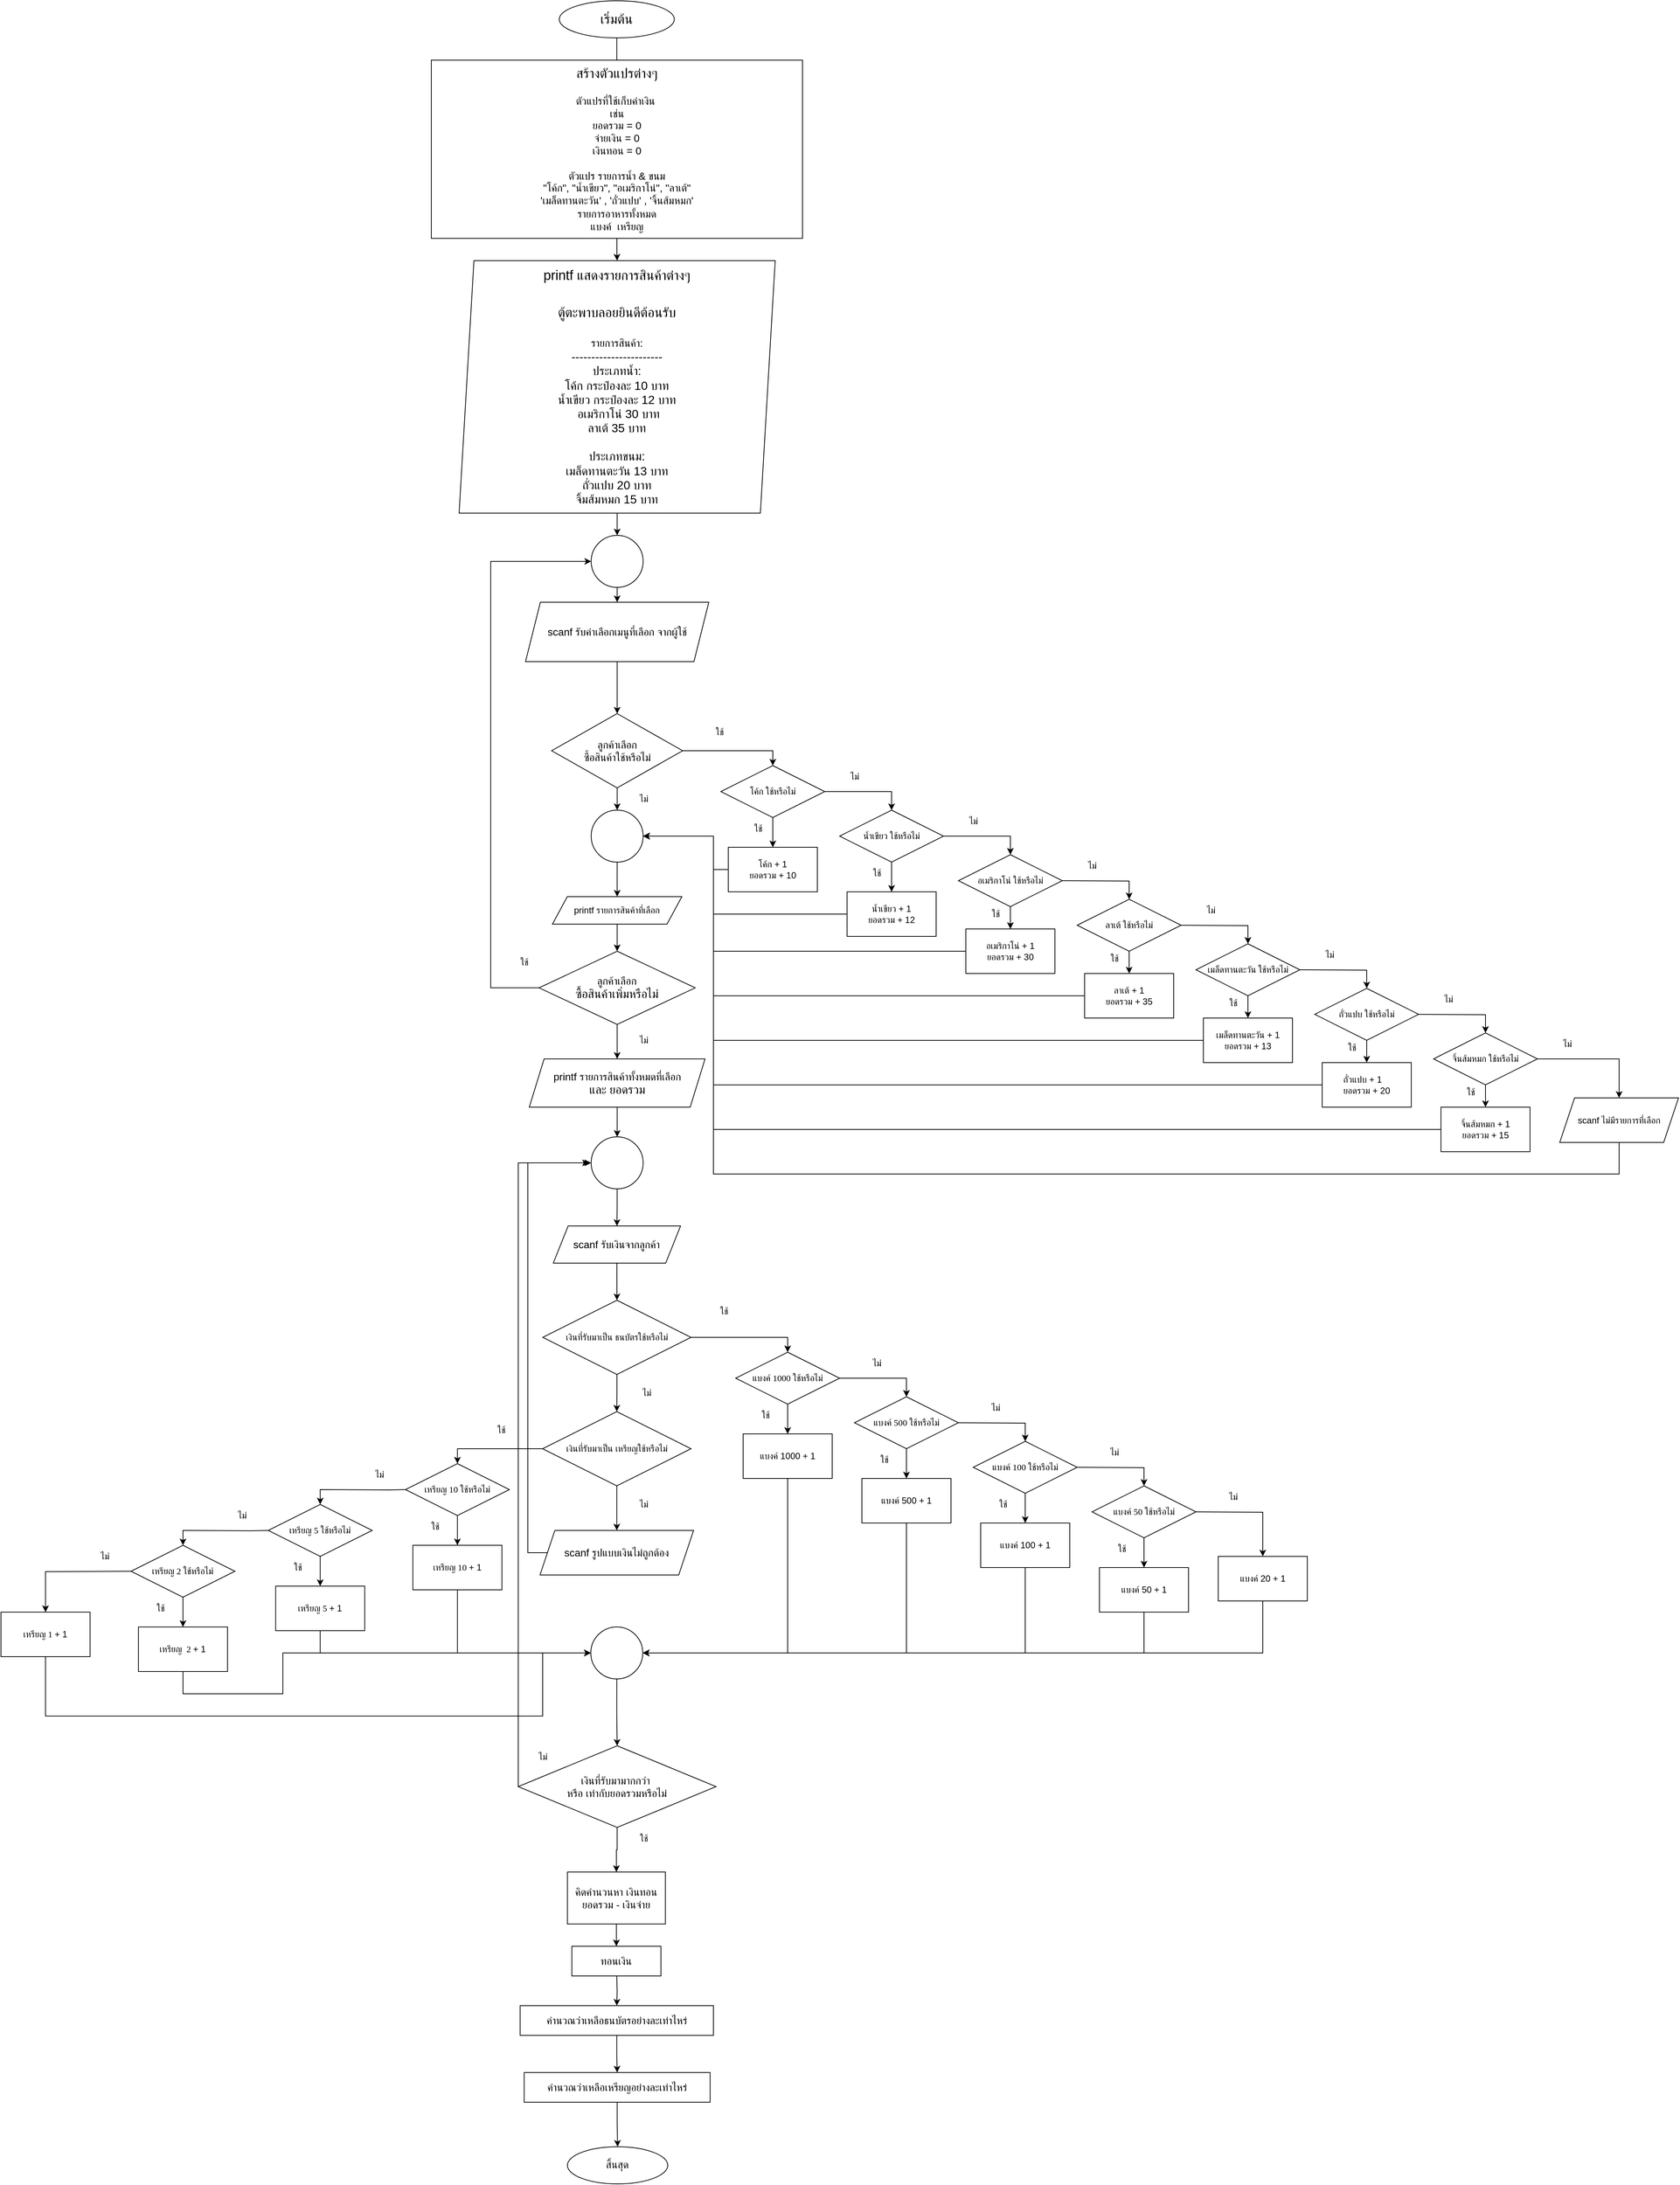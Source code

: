 <mxfile version="28.0.4">
  <diagram name="Page-1" id="l0Ws9JdOYV0p3ujaHNMt">
    <mxGraphModel dx="4458" dy="1980" grid="1" gridSize="10" guides="1" tooltips="1" connect="1" arrows="1" fold="1" page="1" pageScale="1" pageWidth="850" pageHeight="1100" math="0" shadow="0">
      <root>
        <mxCell id="0" />
        <mxCell id="1" parent="0" />
        <mxCell id="5cQ5xoeOof3CIsawwjt8-4" value="" style="edgeStyle=orthogonalEdgeStyle;rounded=0;orthogonalLoop=1;jettySize=auto;html=1;entryX=0.5;entryY=0;entryDx=0;entryDy=0;" edge="1" parent="1" source="5cQ5xoeOof3CIsawwjt8-1" target="5cQ5xoeOof3CIsawwjt8-5">
          <mxGeometry relative="1" as="geometry">
            <mxPoint x="500" y="200" as="targetPoint" />
            <Array as="points">
              <mxPoint x="430" y="170" />
            </Array>
          </mxGeometry>
        </mxCell>
        <mxCell id="5cQ5xoeOof3CIsawwjt8-1" value="&lt;font style=&quot;font-size: 18px;&quot;&gt;เริ่มต้น&lt;/font&gt;" style="ellipse;whiteSpace=wrap;html=1;" vertex="1" parent="1">
          <mxGeometry x="352.32" y="10" width="155" height="50" as="geometry" />
        </mxCell>
        <mxCell id="5cQ5xoeOof3CIsawwjt8-16" value="" style="edgeStyle=orthogonalEdgeStyle;rounded=0;orthogonalLoop=1;jettySize=auto;html=1;" edge="1" parent="1" source="5cQ5xoeOof3CIsawwjt8-3" target="5cQ5xoeOof3CIsawwjt8-14">
          <mxGeometry relative="1" as="geometry" />
        </mxCell>
        <mxCell id="5cQ5xoeOof3CIsawwjt8-3" value="&lt;div&gt;&lt;font style=&quot;font-size: 18px;&quot;&gt;printf แสดงรายการสินค้าต่างๆ&lt;/font&gt;&lt;/div&gt;&lt;div&gt;&lt;br&gt;&lt;/div&gt;&lt;div&gt;&lt;br&gt;&lt;/div&gt;&lt;div&gt;&lt;font style=&quot;font-size: 18px;&quot;&gt;ตู้ตะพาบลอยยินดีต้อนรับ&lt;/font&gt;&lt;/div&gt;&lt;div&gt;&lt;font style=&quot;font-size: 18px;&quot;&gt;&lt;br&gt;&lt;/font&gt;&lt;/div&gt;&lt;div&gt;&lt;div&gt;&lt;font style=&quot;font-size: 14px;&quot;&gt;รายการสินค้า:&lt;/font&gt;&lt;/div&gt;&lt;div&gt;&lt;font size=&quot;3&quot;&gt;-----------------------&lt;/font&gt;&lt;/div&gt;&lt;div&gt;&lt;font size=&quot;3&quot;&gt;ประเภทน้ำ:&lt;/font&gt;&lt;/div&gt;&lt;div&gt;&lt;font size=&quot;3&quot;&gt;โค้ก&amp;nbsp;&lt;/font&gt;&lt;span style=&quot;background-color: transparent;&quot;&gt;&lt;font size=&quot;3&quot;&gt;กระป๋องละ&amp;nbsp;&lt;/font&gt;&lt;/span&gt;&lt;span style=&quot;font-size: medium; background-color: transparent; color: light-dark(rgb(0, 0, 0), rgb(255, 255, 255));&quot;&gt;10 บาท&lt;/span&gt;&lt;/div&gt;&lt;div&gt;&lt;font size=&quot;3&quot;&gt;น้ำเขียว&amp;nbsp;&lt;/font&gt;&lt;span style=&quot;background-color: transparent;&quot;&gt;&lt;font size=&quot;3&quot;&gt;กระป๋องละ&lt;/font&gt;&lt;/span&gt;&lt;span style=&quot;font-size: medium; background-color: transparent; color: light-dark(rgb(0, 0, 0), rgb(255, 255, 255));&quot;&gt;&amp;nbsp;12 บาท&lt;/span&gt;&lt;/div&gt;&lt;div&gt;&lt;font size=&quot;3&quot;&gt;&amp;nbsp;อเมริกาโน่ 30 บาท&lt;/font&gt;&lt;/div&gt;&lt;div&gt;&lt;font size=&quot;3&quot;&gt;ลาเต้ 35 บาท&lt;/font&gt;&lt;/div&gt;&lt;div&gt;&lt;font size=&quot;3&quot;&gt;&lt;br&gt;&lt;/font&gt;&lt;/div&gt;&lt;div&gt;&lt;font size=&quot;3&quot;&gt;ประเภทขนม:&lt;/font&gt;&lt;/div&gt;&lt;div&gt;&lt;font size=&quot;3&quot;&gt;เมล็ดทานตะวัน 13 บาท&lt;/font&gt;&lt;/div&gt;&lt;div&gt;&lt;font size=&quot;3&quot;&gt;ถั่วแปบ 20 บาท&lt;/font&gt;&lt;/div&gt;&lt;div&gt;&lt;font size=&quot;3&quot;&gt;จิ้มส้มหมก 15 บาท&lt;/font&gt;&lt;/div&gt;&lt;/div&gt;" style="shape=parallelogram;perimeter=parallelogramPerimeter;whiteSpace=wrap;html=1;fixedSize=1;" vertex="1" parent="1">
          <mxGeometry x="217.42" y="360" width="425.81" height="340" as="geometry" />
        </mxCell>
        <mxCell id="5cQ5xoeOof3CIsawwjt8-13" value="" style="edgeStyle=orthogonalEdgeStyle;rounded=0;orthogonalLoop=1;jettySize=auto;html=1;" edge="1" parent="1" source="5cQ5xoeOof3CIsawwjt8-5" target="5cQ5xoeOof3CIsawwjt8-3">
          <mxGeometry relative="1" as="geometry" />
        </mxCell>
        <mxCell id="5cQ5xoeOof3CIsawwjt8-5" value="&lt;font style=&quot;font-size: 18px;&quot;&gt;สร้างตัวแปรต่างๆ&lt;/font&gt;&lt;div&gt;&lt;span style=&quot;font-size: 14px;&quot;&gt;&lt;br&gt;&lt;/span&gt;&lt;div&gt;&lt;span style=&quot;font-size: 14px;&quot;&gt;ตัวแปรที่ใช้เก็บค่าเงิน&lt;/span&gt;&lt;span style=&quot;font-size: 14px; background-color: transparent; color: light-dark(rgb(0, 0, 0), rgb(255, 255, 255));&quot;&gt;&amp;nbsp;&lt;/span&gt;&lt;/div&gt;&lt;div&gt;&lt;span style=&quot;font-size: 14px; background-color: transparent; color: light-dark(rgb(0, 0, 0), rgb(255, 255, 255));&quot;&gt;เช่น&lt;/span&gt;&lt;/div&gt;&lt;div&gt;&lt;div&gt;&lt;span style=&quot;font-size: 14px;&quot;&gt;ยอดรวม = 0&lt;/span&gt;&lt;/div&gt;&lt;div&gt;&lt;span style=&quot;font-size: 14px;&quot;&gt;จ่ายเงิน&amp;nbsp;&lt;/span&gt;&lt;span style=&quot;font-size: 14px; background-color: transparent; color: light-dark(rgb(0, 0, 0), rgb(255, 255, 255));&quot;&gt;= 0&lt;/span&gt;&lt;/div&gt;&lt;div&gt;&lt;span style=&quot;font-size: 14px;&quot;&gt;เงินทอน&amp;nbsp;&lt;/span&gt;&lt;span style=&quot;font-size: 14px; background-color: transparent; color: light-dark(rgb(0, 0, 0), rgb(255, 255, 255));&quot;&gt;= 0&lt;/span&gt;&lt;/div&gt;&lt;div&gt;&lt;span style=&quot;font-size: 14px; background-color: transparent; color: light-dark(rgb(0, 0, 0), rgb(255, 255, 255));&quot;&gt;&lt;br&gt;&lt;/span&gt;&lt;/div&gt;&lt;div&gt;&lt;span style=&quot;font-size: 14px;&quot;&gt;ตัวแปร รายการน้ำ &amp;amp; ขนม&lt;/span&gt;&lt;/div&gt;&lt;div&gt;&lt;span style=&quot;background-color: transparent; font-size: 14px;&quot;&gt;&amp;nbsp;&quot;โค้ก&quot;, &quot;น้ำเขียว&quot;, &quot;อเมริกาโน่&quot;, &quot;ลาเต้&quot;&amp;nbsp;&lt;/span&gt;&lt;/div&gt;&lt;div&gt;&lt;span style=&quot;background-color: transparent; color: light-dark(rgb(0, 0, 0), rgb(255, 255, 255)); font-size: 14px;&quot;&gt;&#39;&lt;/span&gt;&lt;span style=&quot;background-color: transparent; color: light-dark(rgb(0, 0, 0), rgb(255, 255, 255)); text-wrap-mode: nowrap; font-family: Sarabun; font-size: 14px; text-align: left;&quot;&gt;เมล็ดทานตะวัน&lt;/span&gt;&lt;span style=&quot;background-color: transparent; color: light-dark(rgb(0, 0, 0), rgb(255, 255, 255)); font-size: 14px;&quot;&gt;&#39; , &#39;&lt;/span&gt;&lt;span style=&quot;background-color: transparent; color: light-dark(rgb(0, 0, 0), rgb(255, 255, 255)); text-wrap-mode: nowrap; font-family: Sarabun; font-size: 14px; text-align: left;&quot;&gt;ถั่วแปบ&lt;/span&gt;&lt;span style=&quot;background-color: transparent; color: light-dark(rgb(0, 0, 0), rgb(255, 255, 255)); font-size: 14px;&quot;&gt;&#39; , &#39;&lt;/span&gt;&lt;span style=&quot;background-color: transparent; color: light-dark(rgb(0, 0, 0), rgb(255, 255, 255)); text-wrap-mode: nowrap; font-family: Sarabun; font-size: 14px; text-align: left;&quot;&gt;จิ้นส้มหมก&lt;/span&gt;&lt;span style=&quot;background-color: transparent; color: light-dark(rgb(0, 0, 0), rgb(255, 255, 255)); font-size: 14px;&quot;&gt;&#39;&lt;/span&gt;&lt;/div&gt;&lt;div&gt;&lt;span style=&quot;background-color: transparent; color: light-dark(rgb(0, 0, 0), rgb(255, 255, 255)); font-size: 14px;&quot;&gt;รายการอาหารทั้งหมด&lt;/span&gt;&lt;/div&gt;&lt;/div&gt;&lt;/div&gt;&lt;div&gt;&lt;font style=&quot;font-size: 14px;&quot;&gt;แบงค์&amp;nbsp; เหรียญ&lt;/font&gt;&lt;/div&gt;" style="rounded=0;whiteSpace=wrap;html=1;" vertex="1" parent="1">
          <mxGeometry x="180" y="90" width="500" height="240" as="geometry" />
        </mxCell>
        <mxCell id="5cQ5xoeOof3CIsawwjt8-90" value="" style="edgeStyle=orthogonalEdgeStyle;rounded=0;orthogonalLoop=1;jettySize=auto;html=1;" edge="1" parent="1" source="5cQ5xoeOof3CIsawwjt8-7" target="5cQ5xoeOof3CIsawwjt8-21">
          <mxGeometry relative="1" as="geometry" />
        </mxCell>
        <mxCell id="5cQ5xoeOof3CIsawwjt8-7" value="&lt;font style=&quot;font-size: 14px;&quot;&gt;scanf รับค่าเลือกเมนูที่เลือก จากผู้ใช้&lt;/font&gt;" style="shape=parallelogram;perimeter=parallelogramPerimeter;whiteSpace=wrap;html=1;fixedSize=1;" vertex="1" parent="1">
          <mxGeometry x="306.89" y="820" width="246.87" height="80" as="geometry" />
        </mxCell>
        <mxCell id="5cQ5xoeOof3CIsawwjt8-17" value="" style="edgeStyle=orthogonalEdgeStyle;rounded=0;orthogonalLoop=1;jettySize=auto;html=1;" edge="1" parent="1" source="5cQ5xoeOof3CIsawwjt8-14" target="5cQ5xoeOof3CIsawwjt8-7">
          <mxGeometry relative="1" as="geometry" />
        </mxCell>
        <mxCell id="5cQ5xoeOof3CIsawwjt8-14" value="" style="ellipse;whiteSpace=wrap;html=1;aspect=fixed;" vertex="1" parent="1">
          <mxGeometry x="395.32" y="730" width="70" height="70" as="geometry" />
        </mxCell>
        <mxCell id="5cQ5xoeOof3CIsawwjt8-95" value="" style="edgeStyle=orthogonalEdgeStyle;rounded=0;orthogonalLoop=1;jettySize=auto;html=1;" edge="1" parent="1" source="5cQ5xoeOof3CIsawwjt8-21" target="5cQ5xoeOof3CIsawwjt8-94">
          <mxGeometry relative="1" as="geometry" />
        </mxCell>
        <mxCell id="5cQ5xoeOof3CIsawwjt8-104" value="" style="edgeStyle=orthogonalEdgeStyle;rounded=0;orthogonalLoop=1;jettySize=auto;html=1;entryX=0.5;entryY=0;entryDx=0;entryDy=0;" edge="1" parent="1" source="5cQ5xoeOof3CIsawwjt8-21" target="5cQ5xoeOof3CIsawwjt8-98">
          <mxGeometry relative="1" as="geometry">
            <mxPoint x="640" y="1000" as="targetPoint" />
          </mxGeometry>
        </mxCell>
        <mxCell id="5cQ5xoeOof3CIsawwjt8-21" value="&lt;font style=&quot;font-size: 14px;&quot;&gt;ลูกค้าเลือก&lt;/font&gt;&lt;div&gt;&lt;font style=&quot;font-size: 14px;&quot;&gt;ซื้อสินค้าใช้หรือไม่&lt;/font&gt;&lt;/div&gt;" style="rhombus;whiteSpace=wrap;html=1;" vertex="1" parent="1">
          <mxGeometry x="342.07" y="970" width="176.5" height="100" as="geometry" />
        </mxCell>
        <mxCell id="5cQ5xoeOof3CIsawwjt8-59" style="edgeStyle=orthogonalEdgeStyle;rounded=0;orthogonalLoop=1;jettySize=auto;html=1;exitX=0.5;exitY=1;exitDx=0;exitDy=0;entryX=0.5;entryY=0;entryDx=0;entryDy=0;" edge="1" parent="1" source="5cQ5xoeOof3CIsawwjt8-60" target="5cQ5xoeOof3CIsawwjt8-62">
          <mxGeometry relative="1" as="geometry" />
        </mxCell>
        <mxCell id="5cQ5xoeOof3CIsawwjt8-60" value="&lt;font style=&quot;font-size: 12px;&quot;&gt;printf รายการสินค้าที่เลือก&lt;/font&gt;" style="shape=parallelogram;perimeter=parallelogramPerimeter;whiteSpace=wrap;html=1;fixedSize=1;" vertex="1" parent="1">
          <mxGeometry x="343.16" y="1216.53" width="174.32" height="36.95" as="geometry" />
        </mxCell>
        <mxCell id="5cQ5xoeOof3CIsawwjt8-166" value="" style="edgeStyle=orthogonalEdgeStyle;rounded=0;orthogonalLoop=1;jettySize=auto;html=1;" edge="1" parent="1" source="5cQ5xoeOof3CIsawwjt8-62" target="5cQ5xoeOof3CIsawwjt8-78">
          <mxGeometry relative="1" as="geometry" />
        </mxCell>
        <mxCell id="5cQ5xoeOof3CIsawwjt8-169" style="edgeStyle=orthogonalEdgeStyle;rounded=0;orthogonalLoop=1;jettySize=auto;html=1;entryX=0;entryY=0.5;entryDx=0;entryDy=0;" edge="1" parent="1" source="5cQ5xoeOof3CIsawwjt8-62" target="5cQ5xoeOof3CIsawwjt8-14">
          <mxGeometry relative="1" as="geometry">
            <Array as="points">
              <mxPoint x="260" y="1339" />
              <mxPoint x="260" y="765" />
            </Array>
          </mxGeometry>
        </mxCell>
        <mxCell id="5cQ5xoeOof3CIsawwjt8-62" value="&lt;font style=&quot;font-size: 14px;&quot;&gt;ลูกค้าเลือก&lt;/font&gt;&lt;div&gt;&lt;font size=&quot;3&quot; style=&quot;&quot;&gt;ซื้อสินค้าเพิ่มหรือไม่&lt;/font&gt;&lt;/div&gt;" style="rhombus;whiteSpace=wrap;html=1;" vertex="1" parent="1">
          <mxGeometry x="325.16" y="1290" width="210.32" height="98.59" as="geometry" />
        </mxCell>
        <mxCell id="5cQ5xoeOof3CIsawwjt8-198" value="" style="edgeStyle=orthogonalEdgeStyle;rounded=0;orthogonalLoop=1;jettySize=auto;html=1;" edge="1" parent="1" source="5cQ5xoeOof3CIsawwjt8-78" target="5cQ5xoeOof3CIsawwjt8-197">
          <mxGeometry relative="1" as="geometry" />
        </mxCell>
        <mxCell id="5cQ5xoeOof3CIsawwjt8-78" value="&lt;font style=&quot;font-size: 14px;&quot;&gt;printf รายการสินค้าทั้งหมดที่เลือก&lt;/font&gt;&lt;div&gt;&lt;font size=&quot;3&quot;&gt;และ ยอดรวม&lt;/font&gt;&lt;/div&gt;" style="shape=parallelogram;perimeter=parallelogramPerimeter;whiteSpace=wrap;html=1;fixedSize=1;" vertex="1" parent="1">
          <mxGeometry x="311.95" y="1435" width="236.74" height="65" as="geometry" />
        </mxCell>
        <mxCell id="5cQ5xoeOof3CIsawwjt8-92" value="ไม่" style="text;html=1;align=center;verticalAlign=middle;resizable=0;points=[];autosize=1;strokeColor=none;fillColor=none;" vertex="1" parent="1">
          <mxGeometry x="445.64" y="1070" width="40" height="30" as="geometry" />
        </mxCell>
        <mxCell id="5cQ5xoeOof3CIsawwjt8-93" value="ใช้" style="text;html=1;align=center;verticalAlign=middle;resizable=0;points=[];autosize=1;strokeColor=none;fillColor=none;" vertex="1" parent="1">
          <mxGeometry x="547.78" y="980" width="40" height="30" as="geometry" />
        </mxCell>
        <mxCell id="5cQ5xoeOof3CIsawwjt8-165" value="" style="edgeStyle=orthogonalEdgeStyle;rounded=0;orthogonalLoop=1;jettySize=auto;html=1;" edge="1" parent="1" source="5cQ5xoeOof3CIsawwjt8-94" target="5cQ5xoeOof3CIsawwjt8-60">
          <mxGeometry relative="1" as="geometry" />
        </mxCell>
        <mxCell id="5cQ5xoeOof3CIsawwjt8-94" value="" style="ellipse;whiteSpace=wrap;html=1;aspect=fixed;" vertex="1" parent="1">
          <mxGeometry x="395.32" y="1100" width="70" height="70" as="geometry" />
        </mxCell>
        <mxCell id="5cQ5xoeOof3CIsawwjt8-102" value="" style="edgeStyle=orthogonalEdgeStyle;rounded=0;orthogonalLoop=1;jettySize=auto;html=1;" edge="1" parent="1" source="5cQ5xoeOof3CIsawwjt8-98" target="5cQ5xoeOof3CIsawwjt8-101">
          <mxGeometry relative="1" as="geometry" />
        </mxCell>
        <mxCell id="5cQ5xoeOof3CIsawwjt8-109" value="" style="edgeStyle=orthogonalEdgeStyle;rounded=0;orthogonalLoop=1;jettySize=auto;html=1;entryX=0.5;entryY=0;entryDx=0;entryDy=0;" edge="1" parent="1" source="5cQ5xoeOof3CIsawwjt8-98" target="5cQ5xoeOof3CIsawwjt8-106">
          <mxGeometry relative="1" as="geometry" />
        </mxCell>
        <mxCell id="5cQ5xoeOof3CIsawwjt8-98" value="&lt;span style=&quot;font-family: Sarabun; text-align: left; text-wrap-mode: nowrap;&quot;&gt;&lt;font style=&quot;font-size: 12px;&quot;&gt;โค้ก ใช้หรือไม่&lt;/font&gt;&lt;/span&gt;" style="rhombus;whiteSpace=wrap;html=1;" vertex="1" parent="1">
          <mxGeometry x="570" y="1040" width="140" height="70" as="geometry" />
        </mxCell>
        <mxCell id="5cQ5xoeOof3CIsawwjt8-100" value="ใช้" style="text;html=1;align=center;verticalAlign=middle;resizable=0;points=[];autosize=1;strokeColor=none;fillColor=none;" vertex="1" parent="1">
          <mxGeometry x="600" y="1110" width="40" height="30" as="geometry" />
        </mxCell>
        <mxCell id="5cQ5xoeOof3CIsawwjt8-156" value="" style="edgeStyle=orthogonalEdgeStyle;rounded=0;orthogonalLoop=1;jettySize=auto;html=1;" edge="1" parent="1" source="5cQ5xoeOof3CIsawwjt8-101" target="5cQ5xoeOof3CIsawwjt8-94">
          <mxGeometry relative="1" as="geometry">
            <Array as="points">
              <mxPoint x="560" y="1180" />
              <mxPoint x="560" y="1135" />
            </Array>
          </mxGeometry>
        </mxCell>
        <mxCell id="5cQ5xoeOof3CIsawwjt8-101" value="โค้ก + 1&lt;div&gt;ยอดรวม + 10&lt;/div&gt;" style="whiteSpace=wrap;html=1;" vertex="1" parent="1">
          <mxGeometry x="580" y="1150" width="120" height="60" as="geometry" />
        </mxCell>
        <mxCell id="5cQ5xoeOof3CIsawwjt8-103" value="ไม่" style="text;html=1;align=center;verticalAlign=middle;resizable=0;points=[];autosize=1;strokeColor=none;fillColor=none;" vertex="1" parent="1">
          <mxGeometry x="730" y="1040" width="40" height="30" as="geometry" />
        </mxCell>
        <mxCell id="5cQ5xoeOof3CIsawwjt8-105" value="" style="edgeStyle=orthogonalEdgeStyle;rounded=0;orthogonalLoop=1;jettySize=auto;html=1;" edge="1" parent="1" source="5cQ5xoeOof3CIsawwjt8-106" target="5cQ5xoeOof3CIsawwjt8-108">
          <mxGeometry relative="1" as="geometry" />
        </mxCell>
        <mxCell id="5cQ5xoeOof3CIsawwjt8-114" value="" style="edgeStyle=orthogonalEdgeStyle;rounded=0;orthogonalLoop=1;jettySize=auto;html=1;entryX=0.5;entryY=0;entryDx=0;entryDy=0;" edge="1" parent="1" source="5cQ5xoeOof3CIsawwjt8-106" target="5cQ5xoeOof3CIsawwjt8-111">
          <mxGeometry relative="1" as="geometry" />
        </mxCell>
        <mxCell id="5cQ5xoeOof3CIsawwjt8-106" value="&lt;span style=&quot;font-family: Sarabun; text-align: left; text-wrap-mode: nowrap;&quot;&gt;&lt;font style=&quot;font-size: 12px;&quot;&gt;น้ำเขียว ใช้หรือไม่&lt;/font&gt;&lt;/span&gt;" style="rhombus;whiteSpace=wrap;html=1;" vertex="1" parent="1">
          <mxGeometry x="730" y="1100" width="140" height="70" as="geometry" />
        </mxCell>
        <mxCell id="5cQ5xoeOof3CIsawwjt8-107" value="ใช้" style="text;html=1;align=center;verticalAlign=middle;resizable=0;points=[];autosize=1;strokeColor=none;fillColor=none;" vertex="1" parent="1">
          <mxGeometry x="760" y="1170" width="40" height="30" as="geometry" />
        </mxCell>
        <mxCell id="5cQ5xoeOof3CIsawwjt8-158" style="edgeStyle=orthogonalEdgeStyle;rounded=0;orthogonalLoop=1;jettySize=auto;html=1;entryX=1;entryY=0.5;entryDx=0;entryDy=0;" edge="1" parent="1" source="5cQ5xoeOof3CIsawwjt8-108" target="5cQ5xoeOof3CIsawwjt8-94">
          <mxGeometry relative="1" as="geometry">
            <Array as="points">
              <mxPoint x="560" y="1240" />
              <mxPoint x="560" y="1135" />
            </Array>
          </mxGeometry>
        </mxCell>
        <mxCell id="5cQ5xoeOof3CIsawwjt8-108" value="&lt;span style=&quot;font-family: Sarabun; text-align: left; text-wrap-mode: nowrap;&quot;&gt;น้ำเขียว&lt;/span&gt;&amp;nbsp;+ 1&lt;div&gt;ยอดรวม + 12&lt;/div&gt;" style="whiteSpace=wrap;html=1;" vertex="1" parent="1">
          <mxGeometry x="740" y="1210" width="120" height="60" as="geometry" />
        </mxCell>
        <mxCell id="5cQ5xoeOof3CIsawwjt8-110" value="" style="edgeStyle=orthogonalEdgeStyle;rounded=0;orthogonalLoop=1;jettySize=auto;html=1;" edge="1" parent="1" source="5cQ5xoeOof3CIsawwjt8-111" target="5cQ5xoeOof3CIsawwjt8-113">
          <mxGeometry relative="1" as="geometry" />
        </mxCell>
        <mxCell id="5cQ5xoeOof3CIsawwjt8-111" value="&lt;span style=&quot;font-family: Sarabun; text-align: left; text-wrap-mode: nowrap;&quot;&gt;&lt;font style=&quot;font-size: 12px;&quot;&gt;อเมริกาโน่ ใช้หรือไม่&lt;/font&gt;&lt;/span&gt;" style="rhombus;whiteSpace=wrap;html=1;" vertex="1" parent="1">
          <mxGeometry x="890" y="1160" width="140" height="70" as="geometry" />
        </mxCell>
        <mxCell id="5cQ5xoeOof3CIsawwjt8-112" value="ใช้" style="text;html=1;align=center;verticalAlign=middle;resizable=0;points=[];autosize=1;strokeColor=none;fillColor=none;" vertex="1" parent="1">
          <mxGeometry x="920" y="1225" width="40" height="30" as="geometry" />
        </mxCell>
        <mxCell id="5cQ5xoeOof3CIsawwjt8-159" style="edgeStyle=orthogonalEdgeStyle;rounded=0;orthogonalLoop=1;jettySize=auto;html=1;entryX=1;entryY=0.5;entryDx=0;entryDy=0;" edge="1" parent="1" source="5cQ5xoeOof3CIsawwjt8-113" target="5cQ5xoeOof3CIsawwjt8-94">
          <mxGeometry relative="1" as="geometry">
            <Array as="points">
              <mxPoint x="560" y="1290" />
              <mxPoint x="560" y="1135" />
            </Array>
          </mxGeometry>
        </mxCell>
        <mxCell id="5cQ5xoeOof3CIsawwjt8-113" value="&lt;span style=&quot;font-family: Sarabun; text-align: left; text-wrap-mode: nowrap;&quot;&gt;อเมริกาโน่&lt;/span&gt;&amp;nbsp;+ 1&lt;div&gt;ยอดรวม + 30&lt;/div&gt;" style="whiteSpace=wrap;html=1;" vertex="1" parent="1">
          <mxGeometry x="900" y="1260" width="120" height="60" as="geometry" />
        </mxCell>
        <mxCell id="5cQ5xoeOof3CIsawwjt8-115" value="ไม่" style="text;html=1;align=center;verticalAlign=middle;resizable=0;points=[];autosize=1;strokeColor=none;fillColor=none;" vertex="1" parent="1">
          <mxGeometry x="890" y="1100" width="40" height="30" as="geometry" />
        </mxCell>
        <mxCell id="5cQ5xoeOof3CIsawwjt8-122" value="" style="edgeStyle=orthogonalEdgeStyle;rounded=0;orthogonalLoop=1;jettySize=auto;html=1;entryX=0.5;entryY=0;entryDx=0;entryDy=0;" edge="1" parent="1" target="5cQ5xoeOof3CIsawwjt8-124">
          <mxGeometry relative="1" as="geometry">
            <mxPoint x="1030" y="1195" as="sourcePoint" />
          </mxGeometry>
        </mxCell>
        <mxCell id="5cQ5xoeOof3CIsawwjt8-123" value="" style="edgeStyle=orthogonalEdgeStyle;rounded=0;orthogonalLoop=1;jettySize=auto;html=1;" edge="1" parent="1" source="5cQ5xoeOof3CIsawwjt8-124" target="5cQ5xoeOof3CIsawwjt8-126">
          <mxGeometry relative="1" as="geometry" />
        </mxCell>
        <mxCell id="5cQ5xoeOof3CIsawwjt8-124" value="&lt;span style=&quot;font-family: Sarabun; text-align: left; text-wrap-mode: nowrap;&quot;&gt;&lt;font style=&quot;font-size: 12px;&quot;&gt;ลาเต้ ใช้หรือไม่&lt;/font&gt;&lt;/span&gt;" style="rhombus;whiteSpace=wrap;html=1;" vertex="1" parent="1">
          <mxGeometry x="1050" y="1220" width="140" height="70" as="geometry" />
        </mxCell>
        <mxCell id="5cQ5xoeOof3CIsawwjt8-125" value="ใช้" style="text;html=1;align=center;verticalAlign=middle;resizable=0;points=[];autosize=1;strokeColor=none;fillColor=none;" vertex="1" parent="1">
          <mxGeometry x="1080" y="1285" width="40" height="30" as="geometry" />
        </mxCell>
        <mxCell id="5cQ5xoeOof3CIsawwjt8-160" style="edgeStyle=orthogonalEdgeStyle;rounded=0;orthogonalLoop=1;jettySize=auto;html=1;entryX=1;entryY=0.5;entryDx=0;entryDy=0;" edge="1" parent="1" source="5cQ5xoeOof3CIsawwjt8-126" target="5cQ5xoeOof3CIsawwjt8-94">
          <mxGeometry relative="1" as="geometry">
            <Array as="points">
              <mxPoint x="560" y="1350" />
              <mxPoint x="560" y="1135" />
            </Array>
          </mxGeometry>
        </mxCell>
        <mxCell id="5cQ5xoeOof3CIsawwjt8-126" value="&lt;span style=&quot;font-family: Sarabun; text-align: left; text-wrap-mode: nowrap;&quot;&gt;ลาเต้&lt;/span&gt;&amp;nbsp;+ 1&lt;div&gt;ยอดรวม + 35&lt;/div&gt;" style="whiteSpace=wrap;html=1;" vertex="1" parent="1">
          <mxGeometry x="1060" y="1320" width="120" height="60" as="geometry" />
        </mxCell>
        <mxCell id="5cQ5xoeOof3CIsawwjt8-127" value="ไม่" style="text;html=1;align=center;verticalAlign=middle;resizable=0;points=[];autosize=1;strokeColor=none;fillColor=none;" vertex="1" parent="1">
          <mxGeometry x="1050" y="1160" width="40" height="30" as="geometry" />
        </mxCell>
        <mxCell id="5cQ5xoeOof3CIsawwjt8-129" value="" style="edgeStyle=orthogonalEdgeStyle;rounded=0;orthogonalLoop=1;jettySize=auto;html=1;entryX=0.5;entryY=0;entryDx=0;entryDy=0;" edge="1" parent="1" target="5cQ5xoeOof3CIsawwjt8-131">
          <mxGeometry relative="1" as="geometry">
            <mxPoint x="1190" y="1255" as="sourcePoint" />
          </mxGeometry>
        </mxCell>
        <mxCell id="5cQ5xoeOof3CIsawwjt8-130" value="" style="edgeStyle=orthogonalEdgeStyle;rounded=0;orthogonalLoop=1;jettySize=auto;html=1;" edge="1" parent="1" source="5cQ5xoeOof3CIsawwjt8-131" target="5cQ5xoeOof3CIsawwjt8-133">
          <mxGeometry relative="1" as="geometry" />
        </mxCell>
        <mxCell id="5cQ5xoeOof3CIsawwjt8-131" value="&lt;span style=&quot;text-align: left;&quot;&gt;&lt;font style=&quot;&quot;&gt;&lt;font face=&quot;Sarabun&quot;&gt;&lt;span style=&quot;text-wrap-mode: nowrap;&quot;&gt;เมล็ดทานตะวัน&amp;nbsp;ใช้หรือไม่&lt;/span&gt;&lt;/font&gt;&lt;/font&gt;&lt;/span&gt;" style="rhombus;whiteSpace=wrap;html=1;" vertex="1" parent="1">
          <mxGeometry x="1210" y="1280" width="140" height="70" as="geometry" />
        </mxCell>
        <mxCell id="5cQ5xoeOof3CIsawwjt8-132" value="ใช้" style="text;html=1;align=center;verticalAlign=middle;resizable=0;points=[];autosize=1;strokeColor=none;fillColor=none;" vertex="1" parent="1">
          <mxGeometry x="1240" y="1345" width="40" height="30" as="geometry" />
        </mxCell>
        <mxCell id="5cQ5xoeOof3CIsawwjt8-161" style="edgeStyle=orthogonalEdgeStyle;rounded=0;orthogonalLoop=1;jettySize=auto;html=1;entryX=1;entryY=0.5;entryDx=0;entryDy=0;" edge="1" parent="1" source="5cQ5xoeOof3CIsawwjt8-133" target="5cQ5xoeOof3CIsawwjt8-94">
          <mxGeometry relative="1" as="geometry">
            <Array as="points">
              <mxPoint x="560" y="1410" />
              <mxPoint x="560" y="1135" />
            </Array>
          </mxGeometry>
        </mxCell>
        <mxCell id="5cQ5xoeOof3CIsawwjt8-133" value="&lt;div style=&quot;text-align: left;&quot;&gt;&lt;span style=&quot;background-color: transparent; text-wrap-mode: nowrap;&quot;&gt;&lt;font face=&quot;Sarabun&quot;&gt;เมล็ดทานตะวัน&lt;/font&gt;&lt;/span&gt;&lt;span style=&quot;background-color: transparent; color: light-dark(rgb(0, 0, 0), rgb(255, 255, 255));&quot;&gt;&amp;nbsp;+ 1&lt;/span&gt;&lt;/div&gt;&lt;div&gt;ยอดรวม + 13&lt;/div&gt;" style="whiteSpace=wrap;html=1;" vertex="1" parent="1">
          <mxGeometry x="1220" y="1380" width="120" height="60" as="geometry" />
        </mxCell>
        <mxCell id="5cQ5xoeOof3CIsawwjt8-134" value="ไม่" style="text;html=1;align=center;verticalAlign=middle;resizable=0;points=[];autosize=1;strokeColor=none;fillColor=none;" vertex="1" parent="1">
          <mxGeometry x="1210" y="1220" width="40" height="30" as="geometry" />
        </mxCell>
        <mxCell id="5cQ5xoeOof3CIsawwjt8-135" value="" style="edgeStyle=orthogonalEdgeStyle;rounded=0;orthogonalLoop=1;jettySize=auto;html=1;entryX=0.5;entryY=0;entryDx=0;entryDy=0;" edge="1" parent="1" target="5cQ5xoeOof3CIsawwjt8-137">
          <mxGeometry relative="1" as="geometry">
            <mxPoint x="1350" y="1315" as="sourcePoint" />
          </mxGeometry>
        </mxCell>
        <mxCell id="5cQ5xoeOof3CIsawwjt8-136" value="" style="edgeStyle=orthogonalEdgeStyle;rounded=0;orthogonalLoop=1;jettySize=auto;html=1;" edge="1" parent="1" source="5cQ5xoeOof3CIsawwjt8-137" target="5cQ5xoeOof3CIsawwjt8-139">
          <mxGeometry relative="1" as="geometry" />
        </mxCell>
        <mxCell id="5cQ5xoeOof3CIsawwjt8-137" value="&lt;span style=&quot;text-align: left;&quot;&gt;&lt;font style=&quot;&quot;&gt;&lt;font face=&quot;Sarabun&quot;&gt;&lt;span style=&quot;text-wrap-mode: nowrap;&quot;&gt;ถั่วแปบ&amp;nbsp;ใช้หรือไม่&lt;/span&gt;&lt;/font&gt;&lt;/font&gt;&lt;/span&gt;" style="rhombus;whiteSpace=wrap;html=1;" vertex="1" parent="1">
          <mxGeometry x="1370" y="1340" width="140" height="70" as="geometry" />
        </mxCell>
        <mxCell id="5cQ5xoeOof3CIsawwjt8-138" value="ใช้" style="text;html=1;align=center;verticalAlign=middle;resizable=0;points=[];autosize=1;strokeColor=none;fillColor=none;" vertex="1" parent="1">
          <mxGeometry x="1400" y="1405" width="40" height="30" as="geometry" />
        </mxCell>
        <mxCell id="5cQ5xoeOof3CIsawwjt8-162" style="edgeStyle=orthogonalEdgeStyle;rounded=0;orthogonalLoop=1;jettySize=auto;html=1;entryX=1;entryY=0.5;entryDx=0;entryDy=0;" edge="1" parent="1" source="5cQ5xoeOof3CIsawwjt8-139" target="5cQ5xoeOof3CIsawwjt8-94">
          <mxGeometry relative="1" as="geometry">
            <Array as="points">
              <mxPoint x="560" y="1470" />
              <mxPoint x="560" y="1135" />
            </Array>
          </mxGeometry>
        </mxCell>
        <mxCell id="5cQ5xoeOof3CIsawwjt8-139" value="&lt;div style=&quot;text-align: left;&quot;&gt;&lt;span style=&quot;background-color: transparent; text-wrap-mode: nowrap;&quot;&gt;&lt;font face=&quot;Sarabun&quot;&gt;ถั่วแปบ&lt;/font&gt;&lt;/span&gt;&lt;span style=&quot;background-color: transparent; color: light-dark(rgb(0, 0, 0), rgb(255, 255, 255));&quot;&gt;&amp;nbsp;+ 1&lt;/span&gt;&lt;/div&gt;&lt;div&gt;ยอดรวม + 20&lt;/div&gt;" style="whiteSpace=wrap;html=1;" vertex="1" parent="1">
          <mxGeometry x="1380" y="1440" width="120" height="60" as="geometry" />
        </mxCell>
        <mxCell id="5cQ5xoeOof3CIsawwjt8-140" value="ไม่" style="text;html=1;align=center;verticalAlign=middle;resizable=0;points=[];autosize=1;strokeColor=none;fillColor=none;" vertex="1" parent="1">
          <mxGeometry x="1370" y="1280" width="40" height="30" as="geometry" />
        </mxCell>
        <mxCell id="5cQ5xoeOof3CIsawwjt8-141" value="" style="edgeStyle=orthogonalEdgeStyle;rounded=0;orthogonalLoop=1;jettySize=auto;html=1;entryX=0.5;entryY=0;entryDx=0;entryDy=0;" edge="1" parent="1" target="5cQ5xoeOof3CIsawwjt8-143">
          <mxGeometry relative="1" as="geometry">
            <mxPoint x="1510" y="1375" as="sourcePoint" />
          </mxGeometry>
        </mxCell>
        <mxCell id="5cQ5xoeOof3CIsawwjt8-142" value="" style="edgeStyle=orthogonalEdgeStyle;rounded=0;orthogonalLoop=1;jettySize=auto;html=1;" edge="1" parent="1" source="5cQ5xoeOof3CIsawwjt8-143" target="5cQ5xoeOof3CIsawwjt8-145">
          <mxGeometry relative="1" as="geometry" />
        </mxCell>
        <mxCell id="5cQ5xoeOof3CIsawwjt8-155" value="" style="edgeStyle=orthogonalEdgeStyle;rounded=0;orthogonalLoop=1;jettySize=auto;html=1;entryX=0.5;entryY=0;entryDx=0;entryDy=0;" edge="1" parent="1" source="5cQ5xoeOof3CIsawwjt8-143" target="5cQ5xoeOof3CIsawwjt8-154">
          <mxGeometry relative="1" as="geometry" />
        </mxCell>
        <mxCell id="5cQ5xoeOof3CIsawwjt8-143" value="&lt;span style=&quot;text-align: left;&quot;&gt;&lt;font style=&quot;&quot;&gt;&lt;font face=&quot;Sarabun&quot;&gt;&lt;span style=&quot;text-wrap-mode: nowrap;&quot;&gt;จิ้นส้มหมก&amp;nbsp;ใช้หรือไม่&lt;/span&gt;&lt;/font&gt;&lt;/font&gt;&lt;/span&gt;" style="rhombus;whiteSpace=wrap;html=1;" vertex="1" parent="1">
          <mxGeometry x="1530" y="1400" width="140" height="70" as="geometry" />
        </mxCell>
        <mxCell id="5cQ5xoeOof3CIsawwjt8-144" value="ใช้" style="text;html=1;align=center;verticalAlign=middle;resizable=0;points=[];autosize=1;strokeColor=none;fillColor=none;" vertex="1" parent="1">
          <mxGeometry x="1560" y="1465" width="40" height="30" as="geometry" />
        </mxCell>
        <mxCell id="5cQ5xoeOof3CIsawwjt8-163" style="edgeStyle=orthogonalEdgeStyle;rounded=0;orthogonalLoop=1;jettySize=auto;html=1;entryX=1;entryY=0.5;entryDx=0;entryDy=0;" edge="1" parent="1" source="5cQ5xoeOof3CIsawwjt8-145" target="5cQ5xoeOof3CIsawwjt8-94">
          <mxGeometry relative="1" as="geometry">
            <Array as="points">
              <mxPoint x="560" y="1530" />
              <mxPoint x="560" y="1135" />
            </Array>
          </mxGeometry>
        </mxCell>
        <mxCell id="5cQ5xoeOof3CIsawwjt8-145" value="&lt;div style=&quot;text-align: left;&quot;&gt;&lt;span style=&quot;background-color: transparent; text-wrap-mode: nowrap;&quot;&gt;&lt;font face=&quot;Sarabun&quot;&gt;จิ้นส้มหมก&lt;/font&gt;&lt;/span&gt;&lt;span style=&quot;background-color: transparent; color: light-dark(rgb(0, 0, 0), rgb(255, 255, 255));&quot;&gt;&amp;nbsp;+ 1&lt;/span&gt;&lt;/div&gt;&lt;div&gt;ยอดรวม + 15&lt;/div&gt;" style="whiteSpace=wrap;html=1;" vertex="1" parent="1">
          <mxGeometry x="1540" y="1500" width="120" height="60" as="geometry" />
        </mxCell>
        <mxCell id="5cQ5xoeOof3CIsawwjt8-146" value="ไม่" style="text;html=1;align=center;verticalAlign=middle;resizable=0;points=[];autosize=1;strokeColor=none;fillColor=none;" vertex="1" parent="1">
          <mxGeometry x="1530" y="1340" width="40" height="30" as="geometry" />
        </mxCell>
        <mxCell id="5cQ5xoeOof3CIsawwjt8-152" value="ไม่" style="text;html=1;align=center;verticalAlign=middle;resizable=0;points=[];autosize=1;strokeColor=none;fillColor=none;" vertex="1" parent="1">
          <mxGeometry x="1690" y="1400" width="40" height="30" as="geometry" />
        </mxCell>
        <mxCell id="5cQ5xoeOof3CIsawwjt8-164" style="edgeStyle=orthogonalEdgeStyle;rounded=0;orthogonalLoop=1;jettySize=auto;html=1;entryX=1;entryY=0.5;entryDx=0;entryDy=0;" edge="1" parent="1" source="5cQ5xoeOof3CIsawwjt8-154" target="5cQ5xoeOof3CIsawwjt8-94">
          <mxGeometry relative="1" as="geometry">
            <Array as="points">
              <mxPoint x="1780" y="1590" />
              <mxPoint x="560" y="1590" />
              <mxPoint x="560" y="1135" />
            </Array>
          </mxGeometry>
        </mxCell>
        <mxCell id="5cQ5xoeOof3CIsawwjt8-154" value="scanf ไม่มีรายการที่เลือก" style="shape=parallelogram;perimeter=parallelogramPerimeter;whiteSpace=wrap;html=1;fixedSize=1;" vertex="1" parent="1">
          <mxGeometry x="1700" y="1487.5" width="160" height="60" as="geometry" />
        </mxCell>
        <mxCell id="5cQ5xoeOof3CIsawwjt8-167" value="ไม่" style="text;html=1;align=center;verticalAlign=middle;resizable=0;points=[];autosize=1;strokeColor=none;fillColor=none;" vertex="1" parent="1">
          <mxGeometry x="445.64" y="1395" width="40" height="30" as="geometry" />
        </mxCell>
        <mxCell id="5cQ5xoeOof3CIsawwjt8-168" value="ใช้" style="text;html=1;align=center;verticalAlign=middle;resizable=0;points=[];autosize=1;strokeColor=none;fillColor=none;" vertex="1" parent="1">
          <mxGeometry x="285.16" y="1290" width="40" height="30" as="geometry" />
        </mxCell>
        <mxCell id="5cQ5xoeOof3CIsawwjt8-222" value="" style="edgeStyle=orthogonalEdgeStyle;rounded=0;orthogonalLoop=1;jettySize=auto;html=1;" edge="1" parent="1" source="5cQ5xoeOof3CIsawwjt8-172" target="5cQ5xoeOof3CIsawwjt8-210">
          <mxGeometry relative="1" as="geometry" />
        </mxCell>
        <mxCell id="5cQ5xoeOof3CIsawwjt8-172" value="&lt;font style=&quot;font-size: 14px;&quot;&gt;scanf รับเงินจากลูกค้า&lt;/font&gt;" style="shape=parallelogram;perimeter=parallelogramPerimeter;whiteSpace=wrap;html=1;fixedSize=1;" vertex="1" parent="1">
          <mxGeometry x="344.29" y="1660" width="171.43" height="50" as="geometry" />
        </mxCell>
        <mxCell id="5cQ5xoeOof3CIsawwjt8-228" value="" style="edgeStyle=orthogonalEdgeStyle;rounded=0;orthogonalLoop=1;jettySize=auto;html=1;" edge="1" parent="1" source="5cQ5xoeOof3CIsawwjt8-175" target="5cQ5xoeOof3CIsawwjt8-185">
          <mxGeometry relative="1" as="geometry" />
        </mxCell>
        <mxCell id="5cQ5xoeOof3CIsawwjt8-307" style="edgeStyle=orthogonalEdgeStyle;rounded=0;orthogonalLoop=1;jettySize=auto;html=1;entryX=0;entryY=0.5;entryDx=0;entryDy=0;exitX=0;exitY=0.5;exitDx=0;exitDy=0;" edge="1" parent="1" source="5cQ5xoeOof3CIsawwjt8-175">
          <mxGeometry relative="1" as="geometry">
            <mxPoint x="297" y="2412.757" as="sourcePoint" />
            <mxPoint x="392.32" y="1575" as="targetPoint" />
            <Array as="points">
              <mxPoint x="297" y="1575" />
            </Array>
          </mxGeometry>
        </mxCell>
        <mxCell id="5cQ5xoeOof3CIsawwjt8-175" value="&lt;font style=&quot;font-size: 14px;&quot;&gt;เงินที่รับมามากกว่า&amp;nbsp;&lt;/font&gt;&lt;div&gt;&lt;font style=&quot;font-size: 14px;&quot;&gt;หรือ เท่ากับยอดรวมหรือไม่&lt;/font&gt;&lt;/div&gt;" style="rhombus;whiteSpace=wrap;html=1;" vertex="1" parent="1">
          <mxGeometry x="297.1" y="2360" width="266.44" height="110" as="geometry" />
        </mxCell>
        <mxCell id="5cQ5xoeOof3CIsawwjt8-180" value="&lt;font style=&quot;font-size: 14px;&quot;&gt;ทอนเงิน&lt;/font&gt;" style="rounded=0;whiteSpace=wrap;html=1;" vertex="1" parent="1">
          <mxGeometry x="369.31" y="2630" width="120" height="40" as="geometry" />
        </mxCell>
        <mxCell id="5cQ5xoeOof3CIsawwjt8-208" value="" style="edgeStyle=orthogonalEdgeStyle;rounded=0;orthogonalLoop=1;jettySize=auto;html=1;" edge="1" parent="1" source="5cQ5xoeOof3CIsawwjt8-185" target="5cQ5xoeOof3CIsawwjt8-180">
          <mxGeometry relative="1" as="geometry" />
        </mxCell>
        <mxCell id="5cQ5xoeOof3CIsawwjt8-185" value="&lt;font style=&quot;font-size: 14px;&quot;&gt;คิดคำนวนหา เงินทอน&lt;/font&gt;&lt;div&gt;&lt;span style=&quot;font-size: 14px;&quot;&gt;ยอดรวม - เงินจ่าย&lt;/span&gt;&lt;/div&gt;" style="rounded=0;whiteSpace=wrap;html=1;" vertex="1" parent="1">
          <mxGeometry x="363.34" y="2530" width="131.95" height="70" as="geometry" />
        </mxCell>
        <mxCell id="5cQ5xoeOof3CIsawwjt8-308" value="" style="edgeStyle=orthogonalEdgeStyle;rounded=0;orthogonalLoop=1;jettySize=auto;html=1;" edge="1" parent="1" source="5cQ5xoeOof3CIsawwjt8-187" target="5cQ5xoeOof3CIsawwjt8-196">
          <mxGeometry relative="1" as="geometry" />
        </mxCell>
        <mxCell id="5cQ5xoeOof3CIsawwjt8-187" value="&lt;span style=&quot;font-size: 14px;&quot;&gt;คำนวณว่าเหลือเหรียญอย่างละเท่าไหร่&lt;/span&gt;" style="rounded=0;whiteSpace=wrap;html=1;" vertex="1" parent="1">
          <mxGeometry x="305.06" y="2800" width="250.52" height="40" as="geometry" />
        </mxCell>
        <mxCell id="5cQ5xoeOof3CIsawwjt8-192" value="" style="edgeStyle=orthogonalEdgeStyle;rounded=0;orthogonalLoop=1;jettySize=auto;html=1;" edge="1" parent="1" target="5cQ5xoeOof3CIsawwjt8-195">
          <mxGeometry relative="1" as="geometry">
            <mxPoint x="429.82" y="2670" as="sourcePoint" />
          </mxGeometry>
        </mxCell>
        <mxCell id="5cQ5xoeOof3CIsawwjt8-194" value="" style="edgeStyle=orthogonalEdgeStyle;rounded=0;orthogonalLoop=1;jettySize=auto;html=1;" edge="1" parent="1" source="5cQ5xoeOof3CIsawwjt8-195" target="5cQ5xoeOof3CIsawwjt8-187">
          <mxGeometry relative="1" as="geometry" />
        </mxCell>
        <mxCell id="5cQ5xoeOof3CIsawwjt8-195" value="&lt;font style=&quot;font-size: 14px;&quot;&gt;คำนวณว่าเหลือธนบัตรอย่างละเท่าไหร่&lt;/font&gt;" style="whiteSpace=wrap;html=1;rounded=0;" vertex="1" parent="1">
          <mxGeometry x="299.64" y="2710" width="260.36" height="40" as="geometry" />
        </mxCell>
        <mxCell id="5cQ5xoeOof3CIsawwjt8-196" value="&lt;font style=&quot;font-size: 14px;&quot; data-font-src=&quot;https://fonts.googleapis.com/css?family=Sarabun&quot; face=&quot;Sarabun&quot;&gt;สิ้นสุด&lt;/font&gt;" style="ellipse;whiteSpace=wrap;html=1;" vertex="1" parent="1">
          <mxGeometry x="363.34" y="2900" width="135.17" height="50" as="geometry" />
        </mxCell>
        <mxCell id="5cQ5xoeOof3CIsawwjt8-209" value="" style="edgeStyle=orthogonalEdgeStyle;rounded=0;orthogonalLoop=1;jettySize=auto;html=1;" edge="1" parent="1" source="5cQ5xoeOof3CIsawwjt8-197" target="5cQ5xoeOof3CIsawwjt8-172">
          <mxGeometry relative="1" as="geometry" />
        </mxCell>
        <mxCell id="5cQ5xoeOof3CIsawwjt8-197" value="" style="ellipse;whiteSpace=wrap;html=1;aspect=fixed;" vertex="1" parent="1">
          <mxGeometry x="395.32" y="1540" width="70" height="70" as="geometry" />
        </mxCell>
        <mxCell id="5cQ5xoeOof3CIsawwjt8-213" value="" style="edgeStyle=orthogonalEdgeStyle;rounded=0;orthogonalLoop=1;jettySize=auto;html=1;" edge="1" parent="1" source="5cQ5xoeOof3CIsawwjt8-210" target="5cQ5xoeOof3CIsawwjt8-212">
          <mxGeometry relative="1" as="geometry" />
        </mxCell>
        <mxCell id="5cQ5xoeOof3CIsawwjt8-240" style="edgeStyle=orthogonalEdgeStyle;rounded=0;orthogonalLoop=1;jettySize=auto;html=1;entryX=0.5;entryY=0;entryDx=0;entryDy=0;" edge="1" parent="1" source="5cQ5xoeOof3CIsawwjt8-210" target="5cQ5xoeOof3CIsawwjt8-237">
          <mxGeometry relative="1" as="geometry" />
        </mxCell>
        <mxCell id="5cQ5xoeOof3CIsawwjt8-210" value="เงินที่รับมาเป็น ธนบัตรใช้หรือไม่" style="rhombus;whiteSpace=wrap;html=1;" vertex="1" parent="1">
          <mxGeometry x="330.18" y="1760" width="199.65" height="100" as="geometry" />
        </mxCell>
        <mxCell id="5cQ5xoeOof3CIsawwjt8-223" value="" style="edgeStyle=orthogonalEdgeStyle;rounded=0;orthogonalLoop=1;jettySize=auto;html=1;" edge="1" parent="1" source="5cQ5xoeOof3CIsawwjt8-212" target="5cQ5xoeOof3CIsawwjt8-221">
          <mxGeometry relative="1" as="geometry" />
        </mxCell>
        <mxCell id="5cQ5xoeOof3CIsawwjt8-277" style="edgeStyle=orthogonalEdgeStyle;rounded=0;orthogonalLoop=1;jettySize=auto;html=1;entryX=0.5;entryY=0;entryDx=0;entryDy=0;" edge="1" parent="1" source="5cQ5xoeOof3CIsawwjt8-212" target="5cQ5xoeOof3CIsawwjt8-273">
          <mxGeometry relative="1" as="geometry" />
        </mxCell>
        <mxCell id="5cQ5xoeOof3CIsawwjt8-212" value="เงินที่รับมาเป็น เหรียญใช้หรือไม่" style="rhombus;whiteSpace=wrap;html=1;" vertex="1" parent="1">
          <mxGeometry x="329.81" y="1910" width="200.02" height="100" as="geometry" />
        </mxCell>
        <mxCell id="5cQ5xoeOof3CIsawwjt8-303" style="edgeStyle=orthogonalEdgeStyle;rounded=0;orthogonalLoop=1;jettySize=auto;html=1;entryX=0;entryY=0.5;entryDx=0;entryDy=0;" edge="1" parent="1" source="5cQ5xoeOof3CIsawwjt8-221" target="5cQ5xoeOof3CIsawwjt8-197">
          <mxGeometry relative="1" as="geometry">
            <Array as="points">
              <mxPoint x="310" y="2100" />
              <mxPoint x="310" y="1575" />
            </Array>
          </mxGeometry>
        </mxCell>
        <mxCell id="5cQ5xoeOof3CIsawwjt8-221" value="&lt;font style=&quot;font-size: 14px;&quot;&gt;scanf รูปแบบเงินไม่ถูกต้อง&lt;/font&gt;" style="shape=parallelogram;perimeter=parallelogramPerimeter;whiteSpace=wrap;html=1;fixedSize=1;" vertex="1" parent="1">
          <mxGeometry x="326.4" y="2070" width="206.84" height="60" as="geometry" />
        </mxCell>
        <mxCell id="5cQ5xoeOof3CIsawwjt8-227" value="" style="edgeStyle=orthogonalEdgeStyle;rounded=0;orthogonalLoop=1;jettySize=auto;html=1;" edge="1" parent="1" source="5cQ5xoeOof3CIsawwjt8-226" target="5cQ5xoeOof3CIsawwjt8-175">
          <mxGeometry relative="1" as="geometry" />
        </mxCell>
        <mxCell id="5cQ5xoeOof3CIsawwjt8-226" value="" style="ellipse;whiteSpace=wrap;html=1;aspect=fixed;" vertex="1" parent="1">
          <mxGeometry x="394.82" y="2200" width="70" height="70" as="geometry" />
        </mxCell>
        <mxCell id="5cQ5xoeOof3CIsawwjt8-229" value="ไม่" style="text;html=1;align=center;verticalAlign=middle;resizable=0;points=[];autosize=1;strokeColor=none;fillColor=none;" vertex="1" parent="1">
          <mxGeometry x="449.82" y="1870" width="40" height="30" as="geometry" />
        </mxCell>
        <mxCell id="5cQ5xoeOof3CIsawwjt8-230" value="ไม่" style="text;html=1;align=center;verticalAlign=middle;resizable=0;points=[];autosize=1;strokeColor=none;fillColor=none;" vertex="1" parent="1">
          <mxGeometry x="445.64" y="2020" width="40" height="30" as="geometry" />
        </mxCell>
        <mxCell id="5cQ5xoeOof3CIsawwjt8-231" value="ใช้" style="text;html=1;align=center;verticalAlign=middle;resizable=0;points=[];autosize=1;strokeColor=none;fillColor=none;" vertex="1" parent="1">
          <mxGeometry x="553.76" y="1760" width="40" height="30" as="geometry" />
        </mxCell>
        <mxCell id="5cQ5xoeOof3CIsawwjt8-232" value="ใช้" style="text;html=1;align=center;verticalAlign=middle;resizable=0;points=[];autosize=1;strokeColor=none;fillColor=none;" vertex="1" parent="1">
          <mxGeometry x="253.7" y="1920" width="40" height="30" as="geometry" />
        </mxCell>
        <mxCell id="5cQ5xoeOof3CIsawwjt8-236" value="" style="edgeStyle=orthogonalEdgeStyle;rounded=0;orthogonalLoop=1;jettySize=auto;html=1;" edge="1" parent="1" source="5cQ5xoeOof3CIsawwjt8-237" target="5cQ5xoeOof3CIsawwjt8-239">
          <mxGeometry relative="1" as="geometry" />
        </mxCell>
        <mxCell id="5cQ5xoeOof3CIsawwjt8-247" value="" style="edgeStyle=orthogonalEdgeStyle;rounded=0;orthogonalLoop=1;jettySize=auto;html=1;entryX=0.5;entryY=0;entryDx=0;entryDy=0;" edge="1" parent="1" source="5cQ5xoeOof3CIsawwjt8-237" target="5cQ5xoeOof3CIsawwjt8-244">
          <mxGeometry relative="1" as="geometry" />
        </mxCell>
        <mxCell id="5cQ5xoeOof3CIsawwjt8-237" value="&lt;span style=&quot;font-family: Sarabun; text-align: left; text-wrap-mode: nowrap;&quot;&gt;&lt;font style=&quot;font-size: 12px;&quot;&gt;แบงค์ 1000 ใช้หรือไม่&lt;/font&gt;&lt;/span&gt;" style="rhombus;whiteSpace=wrap;html=1;" vertex="1" parent="1">
          <mxGeometry x="590" y="1830" width="140" height="70" as="geometry" />
        </mxCell>
        <mxCell id="5cQ5xoeOof3CIsawwjt8-238" value="ใช้" style="text;html=1;align=center;verticalAlign=middle;resizable=0;points=[];autosize=1;strokeColor=none;fillColor=none;" vertex="1" parent="1">
          <mxGeometry x="610" y="1900" width="40" height="30" as="geometry" />
        </mxCell>
        <mxCell id="5cQ5xoeOof3CIsawwjt8-241" style="edgeStyle=orthogonalEdgeStyle;rounded=0;orthogonalLoop=1;jettySize=auto;html=1;entryX=1;entryY=0.5;entryDx=0;entryDy=0;" edge="1" parent="1" source="5cQ5xoeOof3CIsawwjt8-239" target="5cQ5xoeOof3CIsawwjt8-226">
          <mxGeometry relative="1" as="geometry">
            <Array as="points">
              <mxPoint x="660" y="2235" />
            </Array>
          </mxGeometry>
        </mxCell>
        <mxCell id="5cQ5xoeOof3CIsawwjt8-239" value="แบงค์ 1000 + 1" style="whiteSpace=wrap;html=1;" vertex="1" parent="1">
          <mxGeometry x="600" y="1940" width="120" height="60" as="geometry" />
        </mxCell>
        <mxCell id="5cQ5xoeOof3CIsawwjt8-242" value="ไม่" style="text;html=1;align=center;verticalAlign=middle;resizable=0;points=[];autosize=1;strokeColor=none;fillColor=none;" vertex="1" parent="1">
          <mxGeometry x="760" y="1830" width="40" height="30" as="geometry" />
        </mxCell>
        <mxCell id="5cQ5xoeOof3CIsawwjt8-243" value="" style="edgeStyle=orthogonalEdgeStyle;rounded=0;orthogonalLoop=1;jettySize=auto;html=1;" edge="1" parent="1" source="5cQ5xoeOof3CIsawwjt8-244" target="5cQ5xoeOof3CIsawwjt8-246">
          <mxGeometry relative="1" as="geometry" />
        </mxCell>
        <mxCell id="5cQ5xoeOof3CIsawwjt8-244" value="&lt;span style=&quot;font-family: Sarabun; text-align: left; text-wrap-mode: nowrap;&quot;&gt;&lt;font style=&quot;font-size: 12px;&quot;&gt;แบงค์ 500 ใช้หรือไม่&lt;/font&gt;&lt;/span&gt;" style="rhombus;whiteSpace=wrap;html=1;" vertex="1" parent="1">
          <mxGeometry x="750" y="1890" width="140" height="70" as="geometry" />
        </mxCell>
        <mxCell id="5cQ5xoeOof3CIsawwjt8-245" value="ใช้" style="text;html=1;align=center;verticalAlign=middle;resizable=0;points=[];autosize=1;strokeColor=none;fillColor=none;" vertex="1" parent="1">
          <mxGeometry x="770" y="1960" width="40" height="30" as="geometry" />
        </mxCell>
        <mxCell id="5cQ5xoeOof3CIsawwjt8-248" style="edgeStyle=orthogonalEdgeStyle;rounded=0;orthogonalLoop=1;jettySize=auto;html=1;entryX=1;entryY=0.5;entryDx=0;entryDy=0;" edge="1" parent="1" source="5cQ5xoeOof3CIsawwjt8-246" target="5cQ5xoeOof3CIsawwjt8-226">
          <mxGeometry relative="1" as="geometry">
            <Array as="points">
              <mxPoint x="820" y="2235" />
            </Array>
          </mxGeometry>
        </mxCell>
        <mxCell id="5cQ5xoeOof3CIsawwjt8-246" value="แบงค์ 500 + 1" style="whiteSpace=wrap;html=1;" vertex="1" parent="1">
          <mxGeometry x="760" y="2000" width="120" height="60" as="geometry" />
        </mxCell>
        <mxCell id="5cQ5xoeOof3CIsawwjt8-249" value="" style="edgeStyle=orthogonalEdgeStyle;rounded=0;orthogonalLoop=1;jettySize=auto;html=1;entryX=0.5;entryY=0;entryDx=0;entryDy=0;" edge="1" parent="1" target="5cQ5xoeOof3CIsawwjt8-252">
          <mxGeometry relative="1" as="geometry">
            <mxPoint x="890" y="1925" as="sourcePoint" />
          </mxGeometry>
        </mxCell>
        <mxCell id="5cQ5xoeOof3CIsawwjt8-250" value="ไม่" style="text;html=1;align=center;verticalAlign=middle;resizable=0;points=[];autosize=1;strokeColor=none;fillColor=none;" vertex="1" parent="1">
          <mxGeometry x="920" y="1890" width="40" height="30" as="geometry" />
        </mxCell>
        <mxCell id="5cQ5xoeOof3CIsawwjt8-251" value="" style="edgeStyle=orthogonalEdgeStyle;rounded=0;orthogonalLoop=1;jettySize=auto;html=1;" edge="1" parent="1" source="5cQ5xoeOof3CIsawwjt8-252" target="5cQ5xoeOof3CIsawwjt8-254">
          <mxGeometry relative="1" as="geometry" />
        </mxCell>
        <mxCell id="5cQ5xoeOof3CIsawwjt8-252" value="&lt;span style=&quot;font-family: Sarabun; text-align: left; text-wrap-mode: nowrap;&quot;&gt;&lt;font style=&quot;font-size: 12px;&quot;&gt;แบงค์ 100 ใช้หรือไม่&lt;/font&gt;&lt;/span&gt;" style="rhombus;whiteSpace=wrap;html=1;" vertex="1" parent="1">
          <mxGeometry x="910" y="1950" width="140" height="70" as="geometry" />
        </mxCell>
        <mxCell id="5cQ5xoeOof3CIsawwjt8-253" value="ใช้" style="text;html=1;align=center;verticalAlign=middle;resizable=0;points=[];autosize=1;strokeColor=none;fillColor=none;" vertex="1" parent="1">
          <mxGeometry x="930" y="2020" width="40" height="30" as="geometry" />
        </mxCell>
        <mxCell id="5cQ5xoeOof3CIsawwjt8-267" style="edgeStyle=orthogonalEdgeStyle;rounded=0;orthogonalLoop=1;jettySize=auto;html=1;entryX=1;entryY=0.5;entryDx=0;entryDy=0;" edge="1" parent="1" source="5cQ5xoeOof3CIsawwjt8-254" target="5cQ5xoeOof3CIsawwjt8-226">
          <mxGeometry relative="1" as="geometry">
            <Array as="points">
              <mxPoint x="980" y="2235" />
            </Array>
          </mxGeometry>
        </mxCell>
        <mxCell id="5cQ5xoeOof3CIsawwjt8-254" value="แบงค์ 100 + 1" style="whiteSpace=wrap;html=1;" vertex="1" parent="1">
          <mxGeometry x="920" y="2060" width="120" height="60" as="geometry" />
        </mxCell>
        <mxCell id="5cQ5xoeOof3CIsawwjt8-255" value="" style="edgeStyle=orthogonalEdgeStyle;rounded=0;orthogonalLoop=1;jettySize=auto;html=1;entryX=0.5;entryY=0;entryDx=0;entryDy=0;" edge="1" parent="1" target="5cQ5xoeOof3CIsawwjt8-258">
          <mxGeometry relative="1" as="geometry">
            <mxPoint x="1050" y="1985" as="sourcePoint" />
          </mxGeometry>
        </mxCell>
        <mxCell id="5cQ5xoeOof3CIsawwjt8-256" value="ไม่" style="text;html=1;align=center;verticalAlign=middle;resizable=0;points=[];autosize=1;strokeColor=none;fillColor=none;" vertex="1" parent="1">
          <mxGeometry x="1080" y="1950" width="40" height="30" as="geometry" />
        </mxCell>
        <mxCell id="5cQ5xoeOof3CIsawwjt8-257" value="" style="edgeStyle=orthogonalEdgeStyle;rounded=0;orthogonalLoop=1;jettySize=auto;html=1;" edge="1" parent="1" source="5cQ5xoeOof3CIsawwjt8-258" target="5cQ5xoeOof3CIsawwjt8-260">
          <mxGeometry relative="1" as="geometry" />
        </mxCell>
        <mxCell id="5cQ5xoeOof3CIsawwjt8-258" value="&lt;span style=&quot;font-family: Sarabun; text-align: left; text-wrap-mode: nowrap;&quot;&gt;&lt;font style=&quot;font-size: 12px;&quot;&gt;แบงค์ 50 ใช้หรือไม่&lt;/font&gt;&lt;/span&gt;" style="rhombus;whiteSpace=wrap;html=1;" vertex="1" parent="1">
          <mxGeometry x="1070" y="2010" width="140" height="70" as="geometry" />
        </mxCell>
        <mxCell id="5cQ5xoeOof3CIsawwjt8-259" value="ใช้" style="text;html=1;align=center;verticalAlign=middle;resizable=0;points=[];autosize=1;strokeColor=none;fillColor=none;" vertex="1" parent="1">
          <mxGeometry x="1090" y="2080" width="40" height="30" as="geometry" />
        </mxCell>
        <mxCell id="5cQ5xoeOof3CIsawwjt8-268" style="edgeStyle=orthogonalEdgeStyle;rounded=0;orthogonalLoop=1;jettySize=auto;html=1;entryX=1;entryY=0.5;entryDx=0;entryDy=0;" edge="1" parent="1" source="5cQ5xoeOof3CIsawwjt8-260" target="5cQ5xoeOof3CIsawwjt8-226">
          <mxGeometry relative="1" as="geometry">
            <Array as="points">
              <mxPoint x="1140" y="2235" />
            </Array>
          </mxGeometry>
        </mxCell>
        <mxCell id="5cQ5xoeOof3CIsawwjt8-260" value="แบงค์ 50 + 1" style="whiteSpace=wrap;html=1;" vertex="1" parent="1">
          <mxGeometry x="1080" y="2120" width="120" height="60" as="geometry" />
        </mxCell>
        <mxCell id="5cQ5xoeOof3CIsawwjt8-261" value="" style="edgeStyle=orthogonalEdgeStyle;rounded=0;orthogonalLoop=1;jettySize=auto;html=1;entryX=0.5;entryY=0;entryDx=0;entryDy=0;" edge="1" parent="1" target="5cQ5xoeOof3CIsawwjt8-266">
          <mxGeometry relative="1" as="geometry">
            <mxPoint x="1210" y="2045" as="sourcePoint" />
            <mxPoint x="1300" y="2070" as="targetPoint" />
          </mxGeometry>
        </mxCell>
        <mxCell id="5cQ5xoeOof3CIsawwjt8-262" value="ไม่" style="text;html=1;align=center;verticalAlign=middle;resizable=0;points=[];autosize=1;strokeColor=none;fillColor=none;" vertex="1" parent="1">
          <mxGeometry x="1240" y="2010" width="40" height="30" as="geometry" />
        </mxCell>
        <mxCell id="5cQ5xoeOof3CIsawwjt8-297" style="edgeStyle=orthogonalEdgeStyle;rounded=0;orthogonalLoop=1;jettySize=auto;html=1;entryX=1;entryY=0.5;entryDx=0;entryDy=0;" edge="1" parent="1" source="5cQ5xoeOof3CIsawwjt8-266" target="5cQ5xoeOof3CIsawwjt8-226">
          <mxGeometry relative="1" as="geometry">
            <Array as="points">
              <mxPoint x="1300" y="2235" />
            </Array>
          </mxGeometry>
        </mxCell>
        <mxCell id="5cQ5xoeOof3CIsawwjt8-266" value="แบงค์ 20 + 1" style="whiteSpace=wrap;html=1;" vertex="1" parent="1">
          <mxGeometry x="1240" y="2105" width="120" height="60" as="geometry" />
        </mxCell>
        <mxCell id="5cQ5xoeOof3CIsawwjt8-271" value="" style="edgeStyle=orthogonalEdgeStyle;rounded=0;orthogonalLoop=1;jettySize=auto;html=1;" edge="1" parent="1" source="5cQ5xoeOof3CIsawwjt8-273" target="5cQ5xoeOof3CIsawwjt8-276">
          <mxGeometry relative="1" as="geometry" />
        </mxCell>
        <mxCell id="5cQ5xoeOof3CIsawwjt8-273" value="&lt;span style=&quot;font-family: Sarabun; text-align: left; text-wrap-mode: nowrap;&quot;&gt;&lt;font style=&quot;font-size: 12px;&quot;&gt;เหรียญ 10 ใช้หรือไม่&lt;/font&gt;&lt;/span&gt;" style="rhombus;whiteSpace=wrap;html=1;" vertex="1" parent="1">
          <mxGeometry x="145.16" y="1980" width="140" height="70" as="geometry" />
        </mxCell>
        <mxCell id="5cQ5xoeOof3CIsawwjt8-274" value="ใช้" style="text;html=1;align=center;verticalAlign=middle;resizable=0;points=[];autosize=1;strokeColor=none;fillColor=none;" vertex="1" parent="1">
          <mxGeometry x="165.16" y="2050" width="40" height="30" as="geometry" />
        </mxCell>
        <mxCell id="5cQ5xoeOof3CIsawwjt8-298" style="edgeStyle=orthogonalEdgeStyle;rounded=0;orthogonalLoop=1;jettySize=auto;html=1;entryX=0;entryY=0.5;entryDx=0;entryDy=0;" edge="1" parent="1" source="5cQ5xoeOof3CIsawwjt8-276" target="5cQ5xoeOof3CIsawwjt8-226">
          <mxGeometry relative="1" as="geometry">
            <Array as="points">
              <mxPoint x="215" y="2235" />
            </Array>
          </mxGeometry>
        </mxCell>
        <mxCell id="5cQ5xoeOof3CIsawwjt8-276" value="&lt;span style=&quot;font-family: Sarabun; text-align: left; text-wrap-mode: nowrap;&quot;&gt;เหรียญ 10&amp;nbsp;&lt;/span&gt;+ 1" style="whiteSpace=wrap;html=1;" vertex="1" parent="1">
          <mxGeometry x="155.16" y="2090" width="120" height="60" as="geometry" />
        </mxCell>
        <mxCell id="5cQ5xoeOof3CIsawwjt8-278" value="ไม่" style="text;html=1;align=center;verticalAlign=middle;resizable=0;points=[];autosize=1;strokeColor=none;fillColor=none;" vertex="1" parent="1">
          <mxGeometry x="90" y="1980" width="40" height="30" as="geometry" />
        </mxCell>
        <mxCell id="5cQ5xoeOof3CIsawwjt8-279" style="edgeStyle=orthogonalEdgeStyle;rounded=0;orthogonalLoop=1;jettySize=auto;html=1;entryX=0.5;entryY=0;entryDx=0;entryDy=0;" edge="1" parent="1" target="5cQ5xoeOof3CIsawwjt8-281">
          <mxGeometry relative="1" as="geometry">
            <mxPoint x="145.16" y="2015" as="sourcePoint" />
          </mxGeometry>
        </mxCell>
        <mxCell id="5cQ5xoeOof3CIsawwjt8-280" value="" style="edgeStyle=orthogonalEdgeStyle;rounded=0;orthogonalLoop=1;jettySize=auto;html=1;" edge="1" parent="1" source="5cQ5xoeOof3CIsawwjt8-281" target="5cQ5xoeOof3CIsawwjt8-283">
          <mxGeometry relative="1" as="geometry" />
        </mxCell>
        <mxCell id="5cQ5xoeOof3CIsawwjt8-281" value="&lt;span style=&quot;font-family: Sarabun; text-align: left; text-wrap-mode: nowrap;&quot;&gt;&lt;font style=&quot;font-size: 12px;&quot;&gt;เหรียญ 5 ใช้หรือไม่&lt;/font&gt;&lt;/span&gt;" style="rhombus;whiteSpace=wrap;html=1;" vertex="1" parent="1">
          <mxGeometry x="-39.68" y="2035" width="140" height="70" as="geometry" />
        </mxCell>
        <mxCell id="5cQ5xoeOof3CIsawwjt8-282" value="ใช้" style="text;html=1;align=center;verticalAlign=middle;resizable=0;points=[];autosize=1;strokeColor=none;fillColor=none;" vertex="1" parent="1">
          <mxGeometry x="-19.68" y="2105" width="40" height="30" as="geometry" />
        </mxCell>
        <mxCell id="5cQ5xoeOof3CIsawwjt8-299" style="edgeStyle=orthogonalEdgeStyle;rounded=0;orthogonalLoop=1;jettySize=auto;html=1;entryX=0;entryY=0.5;entryDx=0;entryDy=0;" edge="1" parent="1" source="5cQ5xoeOof3CIsawwjt8-283" target="5cQ5xoeOof3CIsawwjt8-226">
          <mxGeometry relative="1" as="geometry">
            <Array as="points">
              <mxPoint x="30" y="2235" />
            </Array>
          </mxGeometry>
        </mxCell>
        <mxCell id="5cQ5xoeOof3CIsawwjt8-283" value="&lt;span style=&quot;font-family: Sarabun; text-align: left; text-wrap-mode: nowrap;&quot;&gt;เหรียญ 5&amp;nbsp;&lt;/span&gt;+ 1" style="whiteSpace=wrap;html=1;" vertex="1" parent="1">
          <mxGeometry x="-29.68" y="2145" width="120" height="60" as="geometry" />
        </mxCell>
        <mxCell id="5cQ5xoeOof3CIsawwjt8-284" value="ไม่" style="text;html=1;align=center;verticalAlign=middle;resizable=0;points=[];autosize=1;strokeColor=none;fillColor=none;" vertex="1" parent="1">
          <mxGeometry x="-94.84" y="2035" width="40" height="30" as="geometry" />
        </mxCell>
        <mxCell id="5cQ5xoeOof3CIsawwjt8-285" style="edgeStyle=orthogonalEdgeStyle;rounded=0;orthogonalLoop=1;jettySize=auto;html=1;entryX=0.5;entryY=0;entryDx=0;entryDy=0;" edge="1" parent="1" target="5cQ5xoeOof3CIsawwjt8-287">
          <mxGeometry relative="1" as="geometry">
            <mxPoint x="-39.68" y="2070" as="sourcePoint" />
          </mxGeometry>
        </mxCell>
        <mxCell id="5cQ5xoeOof3CIsawwjt8-286" value="" style="edgeStyle=orthogonalEdgeStyle;rounded=0;orthogonalLoop=1;jettySize=auto;html=1;" edge="1" parent="1" source="5cQ5xoeOof3CIsawwjt8-287" target="5cQ5xoeOof3CIsawwjt8-289">
          <mxGeometry relative="1" as="geometry" />
        </mxCell>
        <mxCell id="5cQ5xoeOof3CIsawwjt8-287" value="&lt;span style=&quot;font-family: Sarabun; text-align: left; text-wrap-mode: nowrap;&quot;&gt;&lt;font style=&quot;font-size: 12px;&quot;&gt;เหรียญ 2 ใช้หรือไม่&lt;/font&gt;&lt;/span&gt;" style="rhombus;whiteSpace=wrap;html=1;" vertex="1" parent="1">
          <mxGeometry x="-224.52" y="2090" width="140" height="70" as="geometry" />
        </mxCell>
        <mxCell id="5cQ5xoeOof3CIsawwjt8-288" value="ใช้" style="text;html=1;align=center;verticalAlign=middle;resizable=0;points=[];autosize=1;strokeColor=none;fillColor=none;" vertex="1" parent="1">
          <mxGeometry x="-204.52" y="2160" width="40" height="30" as="geometry" />
        </mxCell>
        <mxCell id="5cQ5xoeOof3CIsawwjt8-300" style="edgeStyle=orthogonalEdgeStyle;rounded=0;orthogonalLoop=1;jettySize=auto;html=1;entryX=0;entryY=0.5;entryDx=0;entryDy=0;" edge="1" parent="1" source="5cQ5xoeOof3CIsawwjt8-289" target="5cQ5xoeOof3CIsawwjt8-226">
          <mxGeometry relative="1" as="geometry">
            <Array as="points">
              <mxPoint x="-154" y="2290" />
              <mxPoint x="-20" y="2290" />
              <mxPoint x="-20" y="2235" />
            </Array>
          </mxGeometry>
        </mxCell>
        <mxCell id="5cQ5xoeOof3CIsawwjt8-289" value="&lt;span style=&quot;font-family: Sarabun; text-align: left; text-wrap-mode: nowrap;&quot;&gt;เหรียญ&amp;nbsp; 2&amp;nbsp;&lt;/span&gt;+ 1" style="whiteSpace=wrap;html=1;" vertex="1" parent="1">
          <mxGeometry x="-214.52" y="2200" width="120" height="60" as="geometry" />
        </mxCell>
        <mxCell id="5cQ5xoeOof3CIsawwjt8-290" value="ไม่" style="text;html=1;align=center;verticalAlign=middle;resizable=0;points=[];autosize=1;strokeColor=none;fillColor=none;" vertex="1" parent="1">
          <mxGeometry x="-279.68" y="2090" width="40" height="30" as="geometry" />
        </mxCell>
        <mxCell id="5cQ5xoeOof3CIsawwjt8-291" style="edgeStyle=orthogonalEdgeStyle;rounded=0;orthogonalLoop=1;jettySize=auto;html=1;entryX=0.5;entryY=0;entryDx=0;entryDy=0;" edge="1" parent="1" target="5cQ5xoeOof3CIsawwjt8-295">
          <mxGeometry relative="1" as="geometry">
            <mxPoint x="-224.52" y="2125" as="sourcePoint" />
            <mxPoint x="-339" y="2160" as="targetPoint" />
          </mxGeometry>
        </mxCell>
        <mxCell id="5cQ5xoeOof3CIsawwjt8-301" style="edgeStyle=orthogonalEdgeStyle;rounded=0;orthogonalLoop=1;jettySize=auto;html=1;entryX=0;entryY=0.5;entryDx=0;entryDy=0;" edge="1" parent="1" source="5cQ5xoeOof3CIsawwjt8-295" target="5cQ5xoeOof3CIsawwjt8-226">
          <mxGeometry relative="1" as="geometry">
            <Array as="points">
              <mxPoint x="-340" y="2320" />
              <mxPoint x="330" y="2320" />
              <mxPoint x="330" y="2235" />
            </Array>
          </mxGeometry>
        </mxCell>
        <mxCell id="5cQ5xoeOof3CIsawwjt8-295" value="&lt;span style=&quot;font-family: Sarabun; text-align: left; text-wrap-mode: nowrap;&quot;&gt;เหรียญ 1&amp;nbsp;&lt;/span&gt;+ 1" style="whiteSpace=wrap;html=1;" vertex="1" parent="1">
          <mxGeometry x="-399.68" y="2180" width="120" height="60" as="geometry" />
        </mxCell>
        <mxCell id="5cQ5xoeOof3CIsawwjt8-304" value="ใช้" style="text;html=1;align=center;verticalAlign=middle;resizable=0;points=[];autosize=1;strokeColor=none;fillColor=none;" vertex="1" parent="1">
          <mxGeometry x="445.64" y="2470" width="40" height="30" as="geometry" />
        </mxCell>
        <mxCell id="5cQ5xoeOof3CIsawwjt8-305" value="ไม่" style="text;html=1;align=center;verticalAlign=middle;resizable=0;points=[];autosize=1;strokeColor=none;fillColor=none;" vertex="1" parent="1">
          <mxGeometry x="309.82" y="2360" width="40" height="30" as="geometry" />
        </mxCell>
      </root>
    </mxGraphModel>
  </diagram>
</mxfile>
